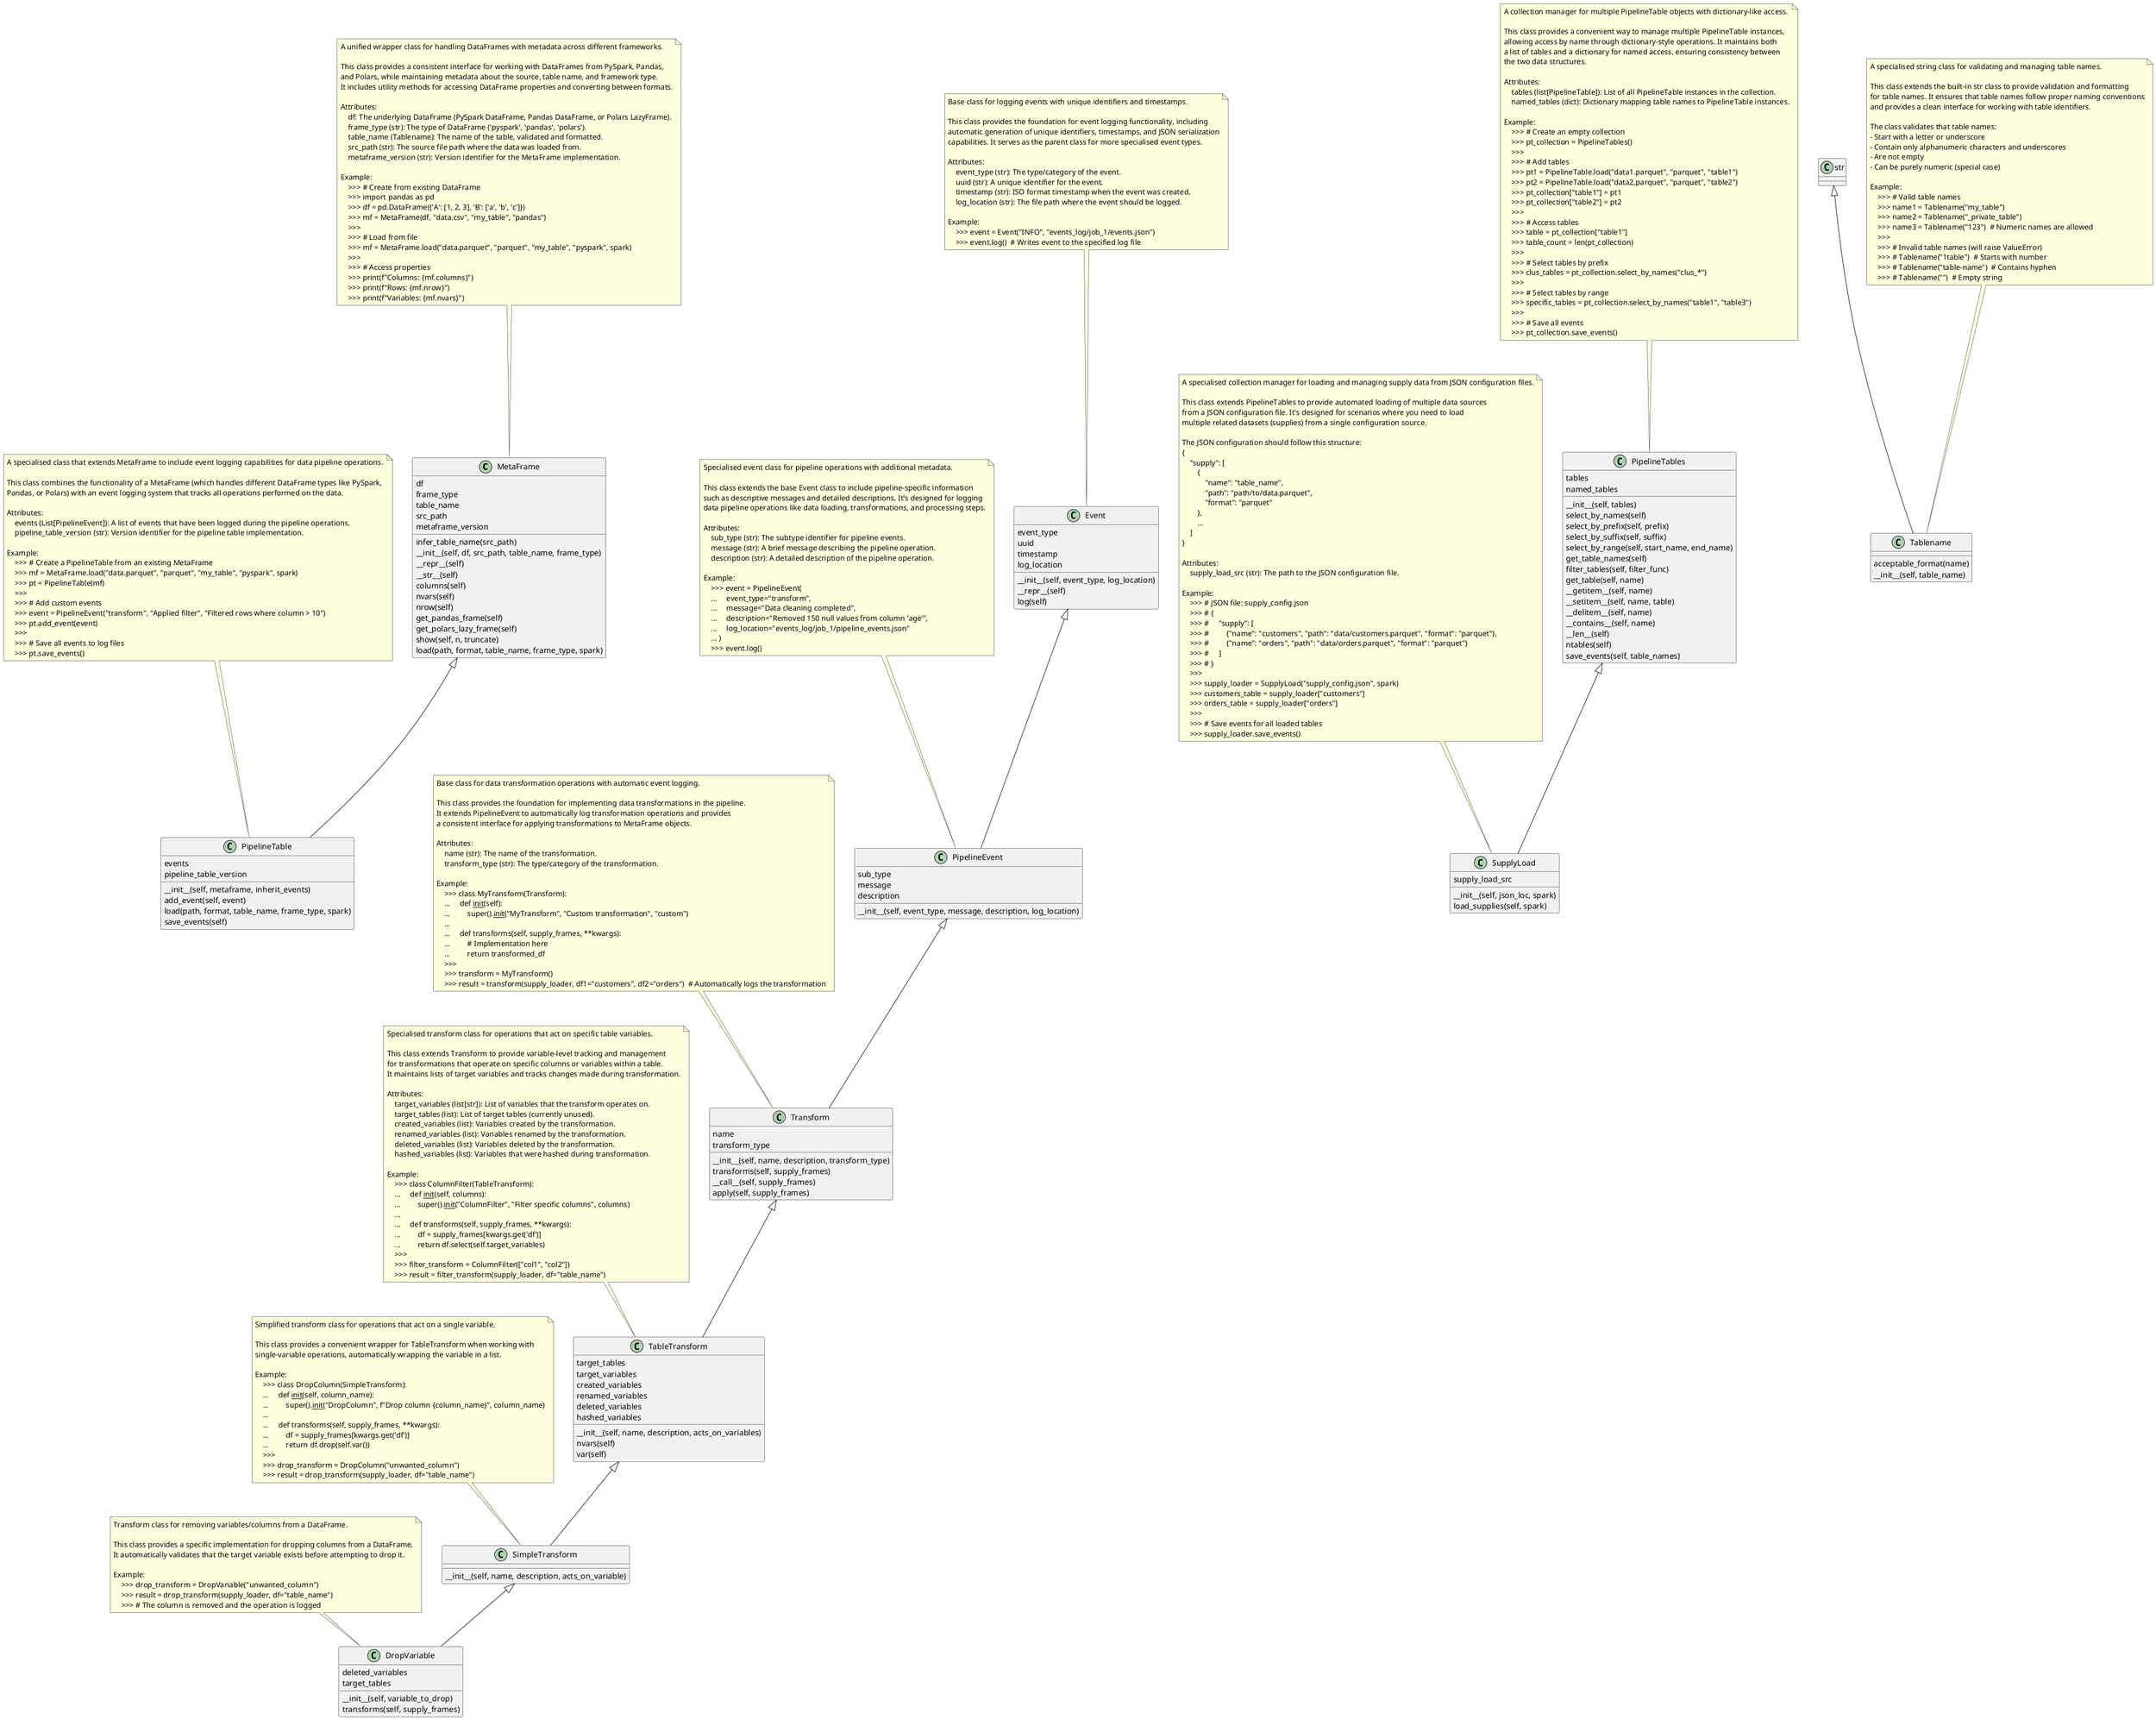 @startuml

skinparam classAttributeIconSize 0

class MetaFrame{
    df
    frame_type
    table_name
    src_path
    metaframe_version
    infer_table_name(src_path)
    __init__(self, df, src_path, table_name, frame_type)
    __repr__(self)
    __str__(self)
    columns(self)
    nvars(self)
    nrow(self)
    get_pandas_frame(self)
    get_polars_lazy_frame(self)
    show(self, n, truncate)
    load(path, format, table_name, frame_type, spark)
}

class Event{
    event_type
    uuid
    timestamp
    log_location
    __init__(self, event_type, log_location)
    __repr__(self)
    log(self)
}

class PipelineEvent{
    sub_type
    message
    description
    __init__(self, event_type, message, description, log_location)
}

class PipelineTable{
    events
    pipeline_table_version
    __init__(self, metaframe, inherit_events)
    add_event(self, event)
    load(path, format, table_name, frame_type, spark)
    save_events(self)
}

class PipelineTables{
    tables
    named_tables
    __init__(self, tables)
    select_by_names(self)
    select_by_prefix(self, prefix)
    select_by_suffix(self, suffix)
    select_by_range(self, start_name, end_name)
    get_table_names(self)
    filter_tables(self, filter_func)
    get_table(self, name)
    __getitem__(self, name)
    __setitem__(self, name, table)
    __delitem__(self, name)
    __contains__(self, name)
    __len__(self)
    ntables(self)
    save_events(self, table_names)
}

class SupplyLoad{
    supply_load_src
    __init__(self, json_loc, spark)
    load_supplies(self, spark)
}

class Tablename{
    acceptable_format(name)
    __init__(self, table_name)
}

class Transform{
    name
    transform_type
    __init__(self, name, description, transform_type)
    transforms(self, supply_frames)
    __call__(self, supply_frames)
    apply(self, supply_frames)
}

class TableTransform{
    target_tables
    target_variables
    created_variables
    renamed_variables
    deleted_variables
    hashed_variables
    __init__(self, name, description, acts_on_variables)
    nvars(self)
    var(self)
}

class SimpleTransform{
    __init__(self, name, description, acts_on_variable)
}

class DropVariable{
    deleted_variables
    target_tables
    __init__(self, variable_to_drop)
    transforms(self, supply_frames)
}

Event <|-- PipelineEvent
MetaFrame <|-- PipelineTable
PipelineTables <|-- SupplyLoad
str <|-- Tablename
PipelineEvent <|-- Transform
Transform <|-- TableTransform
TableTransform <|-- SimpleTransform
SimpleTransform <|-- DropVariable

note top of MetaFrame
A unified wrapper class for handling DataFrames with metadata across different frameworks.

This class provides a consistent interface for working with DataFrames from PySpark, Pandas, 
and Polars, while maintaining metadata about the source, table name, and framework type.
It includes utility methods for accessing DataFrame properties and converting between formats.

Attributes:
    df: The underlying DataFrame (PySpark DataFrame, Pandas DataFrame, or Polars LazyFrame).
    frame_type (str): The type of DataFrame ('pyspark', 'pandas', 'polars').
    table_name (Tablename): The name of the table, validated and formatted.
    src_path (str): The source file path where the data was loaded from.
    metaframe_version (str): Version identifier for the MetaFrame implementation.
    
Example:
    >>> # Create from existing DataFrame
    >>> import pandas as pd
    >>> df = pd.DataFrame({'A': [1, 2, 3], 'B': ['a', 'b', 'c']})
    >>> mf = MetaFrame(df, "data.csv", "my_table", "pandas")
    >>> 
    >>> # Load from file
    >>> mf = MetaFrame.load("data.parquet", "parquet", "my_table", "pyspark", spark)
    >>> 
    >>> # Access properties
    >>> print(f"Columns: {mf.columns}")
    >>> print(f"Rows: {mf.nrow}")
    >>> print(f"Variables: {mf.nvars}")
end note

note top of Event
Base class for logging events with unique identifiers and timestamps.

This class provides the foundation for event logging functionality, including
automatic generation of unique identifiers, timestamps, and JSON serialization
capabilities. It serves as the parent class for more specialised event types.

Attributes:
    event_type (str): The type/category of the event.
    uuid (str): A unique identifier for the event.
    timestamp (str): ISO format timestamp when the event was created.
    log_location (str): The file path where the event should be logged.
    
Example:
    >>> event = Event("INFO", "events_log/job_1/events.json")
    >>> event.log()  # Writes event to the specified log file
end note

note top of PipelineEvent
Specialised event class for pipeline operations with additional metadata.

This class extends the base Event class to include pipeline-specific information
such as descriptive messages and detailed descriptions. It's designed for logging
data pipeline operations like data loading, transformations, and processing steps.

Attributes:
    sub_type (str): The subtype identifier for pipeline events.
    message (str): A brief message describing the pipeline operation.
    description (str): A detailed description of the pipeline operation.
    
Example:
    >>> event = PipelineEvent(
    ...     event_type="transform",
    ...     message="Data cleaning completed",
    ...     description="Removed 150 null values from column 'age'",
    ...     log_location="events_log/job_1/pipeline_events.json"
    ... )
    >>> event.log()
end note

note top of PipelineTable
A specialised class that extends MetaFrame to include event logging capabilities for data pipeline operations.

This class combines the functionality of a MetaFrame (which handles different DataFrame types like PySpark, 
Pandas, or Polars) with an event logging system that tracks all operations performed on the data.

Attributes:
    events (List[PipelineEvent]): A list of events that have been logged during the pipeline operations.
    pipeline_table_version (str): Version identifier for the pipeline table implementation.
    
Example:
    >>> # Create a PipelineTable from an existing MetaFrame
    >>> mf = MetaFrame.load("data.parquet", "parquet", "my_table", "pyspark", spark)
    >>> pt = PipelineTable(mf)
    >>> 
    >>> # Add custom events
    >>> event = PipelineEvent("transform", "Applied filter", "Filtered rows where column > 10")
    >>> pt.add_event(event)
    >>> 
    >>> # Save all events to log files
    >>> pt.save_events()
end note

note top of PipelineTables
A collection manager for multiple PipelineTable objects with dictionary-like access.

This class provides a convenient way to manage multiple PipelineTable instances,
allowing access by name through dictionary-style operations. It maintains both
a list of tables and a dictionary for named access, ensuring consistency between
the two data structures.

Attributes:
    tables (list[PipelineTable]): List of all PipelineTable instances in the collection.
    named_tables (dict): Dictionary mapping table names to PipelineTable instances.
    
Example:
    >>> # Create an empty collection
    >>> pt_collection = PipelineTables()
    >>> 
    >>> # Add tables
    >>> pt1 = PipelineTable.load("data1.parquet", "parquet", "table1")
    >>> pt2 = PipelineTable.load("data2.parquet", "parquet", "table2")
    >>> pt_collection["table1"] = pt1
    >>> pt_collection["table2"] = pt2
    >>> 
    >>> # Access tables
    >>> table = pt_collection["table1"]
    >>> table_count = len(pt_collection)
    >>> 
    >>> # Select tables by prefix
    >>> clus_tables = pt_collection.select_by_names("clus_*")
    >>> 
    >>> # Select tables by range
    >>> specific_tables = pt_collection.select_by_names("table1", "table3")
    >>> 
    >>> # Save all events
    >>> pt_collection.save_events()
end note

note top of SupplyLoad
A specialised collection manager for loading and managing supply data from JSON configuration files.

This class extends PipelineTables to provide automated loading of multiple data sources
from a JSON configuration file. It's designed for scenarios where you need to load
multiple related datasets (supplies) from a single configuration source.

The JSON configuration should follow this structure:
{
    "supply": [
        {
            "name": "table_name",
            "path": "path/to/data.parquet",
            "format": "parquet"
        },
        ...
    ]
}

Attributes:
    supply_load_src (str): The path to the JSON configuration file.
    
Example:
    >>> # JSON file: supply_config.json
    >>> # {
    >>> #     "supply": [
    >>> #         {"name": "customers", "path": "data/customers.parquet", "format": "parquet"},
    >>> #         {"name": "orders", "path": "data/orders.parquet", "format": "parquet"}
    >>> #     ]
    >>> # }
    >>> 
    >>> supply_loader = SupplyLoad("supply_config.json", spark)
    >>> customers_table = supply_loader["customers"]
    >>> orders_table = supply_loader["orders"]
    >>> 
    >>> # Save events for all loaded tables
    >>> supply_loader.save_events()
end note

note top of Tablename
A specialised string class for validating and managing table names.

This class extends the built-in str class to provide validation and formatting
for table names. It ensures that table names follow proper naming conventions
and provides a clean interface for working with table identifiers.

The class validates that table names:
- Start with a letter or underscore
- Contain only alphanumeric characters and underscores
- Are not empty
- Can be purely numeric (special case)

Example:
    >>> # Valid table names
    >>> name1 = Tablename("my_table")
    >>> name2 = Tablename("_private_table")
    >>> name3 = Tablename("123")  # Numeric names are allowed
    >>> 
    >>> # Invalid table names (will raise ValueError)
    >>> # Tablename("1table")  # Starts with number
    >>> # Tablename("table-name")  # Contains hyphen
    >>> # Tablename("")  # Empty string
end note

note top of Transform
Base class for data transformation operations with automatic event logging.

This class provides the foundation for implementing data transformations in the pipeline.
It extends PipelineEvent to automatically log transformation operations and provides
a consistent interface for applying transformations to MetaFrame objects.

Attributes:
    name (str): The name of the transformation.
    transform_type (str): The type/category of the transformation.
    
Example:
    >>> class MyTransform(Transform):
    ...     def __init__(self):
    ...         super().__init__("MyTransform", "Custom transformation", "custom")
    ...     
    ...     def transforms(self, supply_frames, **kwargs):
    ...         # Implementation here
    ...         return transformed_df
    >>> 
    >>> transform = MyTransform()
    >>> result = transform(supply_loader, df1="customers", df2="orders")  # Automatically logs the transformation
end note

note top of TableTransform
Specialised transform class for operations that act on specific table variables.

This class extends Transform to provide variable-level tracking and management
for transformations that operate on specific columns or variables within a table.
It maintains lists of target variables and tracks changes made during transformation.

Attributes:
    target_variables (list[str]): List of variables that the transform operates on.
    target_tables (list): List of target tables (currently unused).
    created_variables (list): Variables created by the transformation.
    renamed_variables (list): Variables renamed by the transformation.
    deleted_variables (list): Variables deleted by the transformation.
    hashed_variables (list): Variables that were hashed during transformation.
    
Example:
    >>> class ColumnFilter(TableTransform):
    ...     def __init__(self, columns):
    ...         super().__init__("ColumnFilter", "Filter specific columns", columns)
    ...     
    ...     def transforms(self, supply_frames, **kwargs):
    ...         df = supply_frames[kwargs.get('df')]
    ...         return df.select(self.target_variables)
    >>> 
    >>> filter_transform = ColumnFilter(["col1", "col2"])
    >>> result = filter_transform(supply_loader, df="table_name")
end note

note top of SimpleTransform
Simplified transform class for operations that act on a single variable.

This class provides a convenient wrapper for TableTransform when working with
single-variable operations, automatically wrapping the variable in a list.

Example:
    >>> class DropColumn(SimpleTransform):
    ...     def __init__(self, column_name):
    ...         super().__init__("DropColumn", f"Drop column {column_name}", column_name)
    ...     
    ...     def transforms(self, supply_frames, **kwargs):
    ...         df = supply_frames[kwargs.get('df')]
    ...         return df.drop(self.var())
    >>> 
    >>> drop_transform = DropColumn("unwanted_column")
    >>> result = drop_transform(supply_loader, df="table_name")
end note

note top of DropVariable
Transform class for removing variables/columns from a DataFrame.

This class provides a specific implementation for dropping columns from a DataFrame.
It automatically validates that the target variable exists before attempting to drop it.

Example:
    >>> drop_transform = DropVariable("unwanted_column")
    >>> result = drop_transform(supply_loader, df="table_name")
    >>> # The column is removed and the operation is logged
end note


@enduml